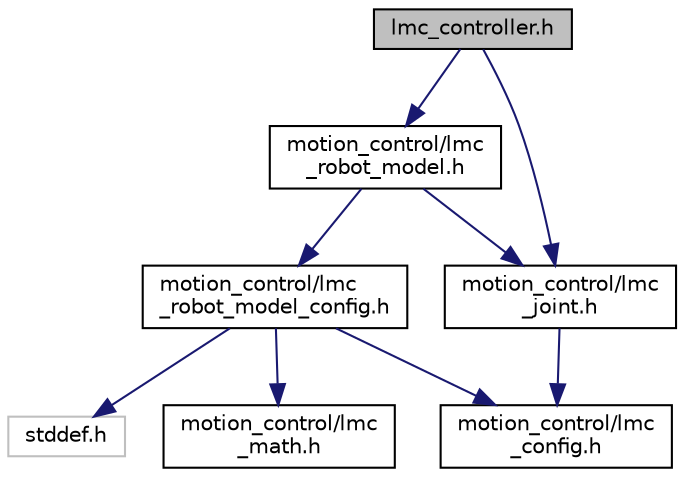 digraph "lmc_controller.h"
{
 // LATEX_PDF_SIZE
  edge [fontname="Helvetica",fontsize="10",labelfontname="Helvetica",labelfontsize="10"];
  node [fontname="Helvetica",fontsize="10",shape=record];
  Node1 [label="lmc_controller.h",height=0.2,width=0.4,color="black", fillcolor="grey75", style="filled", fontcolor="black",tooltip="Controller related functions."];
  Node1 -> Node2 [color="midnightblue",fontsize="10",style="solid",fontname="Helvetica"];
  Node2 [label="motion_control/lmc\l_robot_model.h",height=0.2,width=0.4,color="black", fillcolor="white", style="filled",URL="$lmc__robot__model_8h.html",tooltip="Robot model related data structures and functions."];
  Node2 -> Node3 [color="midnightblue",fontsize="10",style="solid",fontname="Helvetica"];
  Node3 [label="motion_control/lmc\l_robot_model_config.h",height=0.2,width=0.4,color="black", fillcolor="white", style="filled",URL="$lmc__robot__model__config_8h.html",tooltip="Robot model config related data structures."];
  Node3 -> Node4 [color="midnightblue",fontsize="10",style="solid",fontname="Helvetica"];
  Node4 [label="stddef.h",height=0.2,width=0.4,color="grey75", fillcolor="white", style="filled",tooltip=" "];
  Node3 -> Node5 [color="midnightblue",fontsize="10",style="solid",fontname="Helvetica"];
  Node5 [label="motion_control/lmc\l_config.h",height=0.2,width=0.4,color="black", fillcolor="white", style="filled",URL="$lmc__config_8h.html",tooltip="Global configuration macro."];
  Node3 -> Node6 [color="midnightblue",fontsize="10",style="solid",fontname="Helvetica"];
  Node6 [label="motion_control/lmc\l_math.h",height=0.2,width=0.4,color="black", fillcolor="white", style="filled",URL="$lmc__math_8h.html",tooltip="Basic math data structure definitions and functions."];
  Node2 -> Node7 [color="midnightblue",fontsize="10",style="solid",fontname="Helvetica"];
  Node7 [label="motion_control/lmc\l_joint.h",height=0.2,width=0.4,color="black", fillcolor="white", style="filled",URL="$lmc__joint_8h.html",tooltip="Joint related data structure."];
  Node7 -> Node5 [color="midnightblue",fontsize="10",style="solid",fontname="Helvetica"];
  Node1 -> Node7 [color="midnightblue",fontsize="10",style="solid",fontname="Helvetica"];
}
